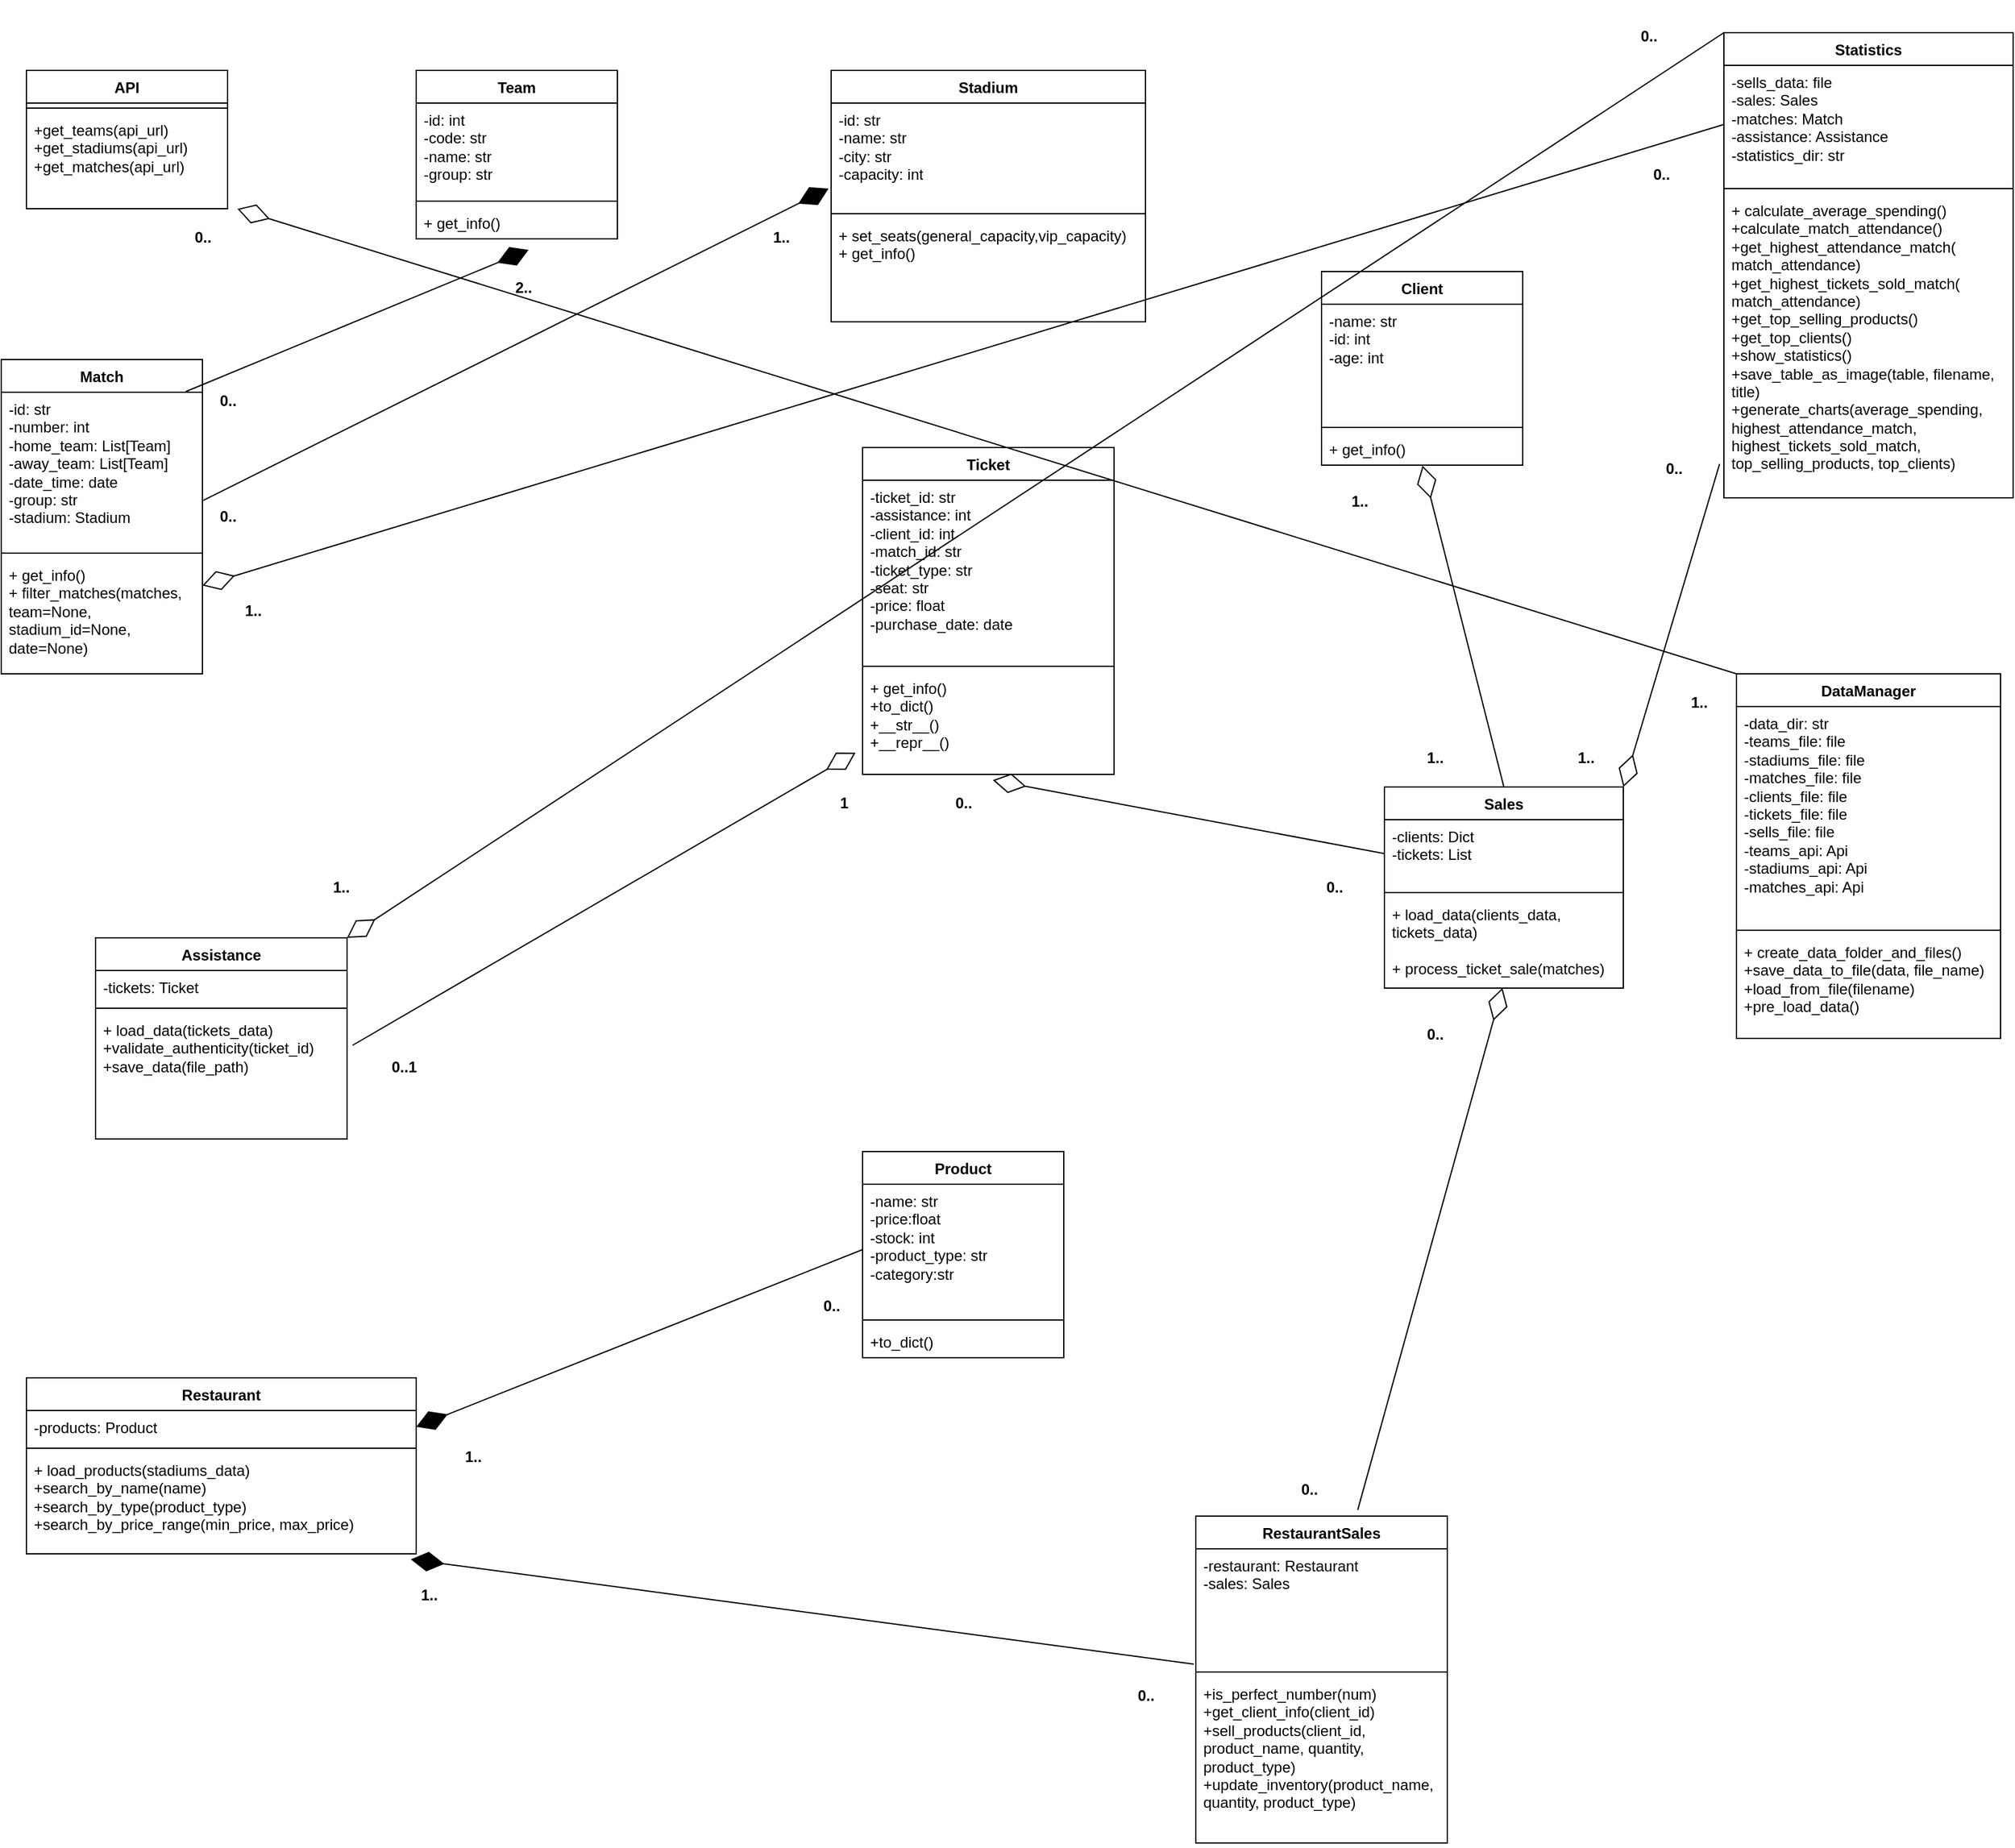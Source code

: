 <mxfile version="24.6.4" type="github">
  <diagram name="Page-1" id="5UD3-2dTEgY1sPKSpD5K">
    <mxGraphModel dx="1527" dy="1103" grid="1" gridSize="10" guides="1" tooltips="1" connect="1" arrows="1" fold="1" page="1" pageScale="1" pageWidth="850" pageHeight="1100" math="0" shadow="0">
      <root>
        <mxCell id="0" />
        <mxCell id="1" parent="0" />
        <mxCell id="BqzMPyKOj1pLEKhURnOO-12" value="API" style="swimlane;fontStyle=1;align=center;verticalAlign=top;childLayout=stackLayout;horizontal=1;startSize=26;horizontalStack=0;resizeParent=1;resizeParentMax=0;resizeLast=0;collapsible=1;marginBottom=0;whiteSpace=wrap;html=1;" vertex="1" parent="1">
          <mxGeometry x="70" y="100" width="160" height="110" as="geometry" />
        </mxCell>
        <mxCell id="BqzMPyKOj1pLEKhURnOO-14" value="" style="line;strokeWidth=1;fillColor=none;align=left;verticalAlign=middle;spacingTop=-1;spacingLeft=3;spacingRight=3;rotatable=0;labelPosition=right;points=[];portConstraint=eastwest;strokeColor=inherit;" vertex="1" parent="BqzMPyKOj1pLEKhURnOO-12">
          <mxGeometry y="26" width="160" height="8" as="geometry" />
        </mxCell>
        <mxCell id="BqzMPyKOj1pLEKhURnOO-15" value="+get_teams(api_url)&lt;div&gt;+get_stadiums(api_url)&lt;/div&gt;&lt;div&gt;+get_matches(api_url)&lt;/div&gt;" style="text;strokeColor=none;fillColor=none;align=left;verticalAlign=top;spacingLeft=4;spacingRight=4;overflow=hidden;rotatable=0;points=[[0,0.5],[1,0.5]];portConstraint=eastwest;whiteSpace=wrap;html=1;" vertex="1" parent="BqzMPyKOj1pLEKhURnOO-12">
          <mxGeometry y="34" width="160" height="76" as="geometry" />
        </mxCell>
        <mxCell id="BqzMPyKOj1pLEKhURnOO-16" value="Team" style="swimlane;fontStyle=1;align=center;verticalAlign=top;childLayout=stackLayout;horizontal=1;startSize=26;horizontalStack=0;resizeParent=1;resizeParentMax=0;resizeLast=0;collapsible=1;marginBottom=0;whiteSpace=wrap;html=1;" vertex="1" parent="1">
          <mxGeometry x="380" y="100" width="160" height="134" as="geometry" />
        </mxCell>
        <mxCell id="BqzMPyKOj1pLEKhURnOO-17" value="-id: int&lt;div&gt;-code: str&lt;/div&gt;&lt;div&gt;-name: str&lt;/div&gt;&lt;div&gt;-group: str&lt;/div&gt;" style="text;strokeColor=none;fillColor=none;align=left;verticalAlign=top;spacingLeft=4;spacingRight=4;overflow=hidden;rotatable=0;points=[[0,0.5],[1,0.5]];portConstraint=eastwest;whiteSpace=wrap;html=1;" vertex="1" parent="BqzMPyKOj1pLEKhURnOO-16">
          <mxGeometry y="26" width="160" height="74" as="geometry" />
        </mxCell>
        <mxCell id="BqzMPyKOj1pLEKhURnOO-18" value="" style="line;strokeWidth=1;fillColor=none;align=left;verticalAlign=middle;spacingTop=-1;spacingLeft=3;spacingRight=3;rotatable=0;labelPosition=right;points=[];portConstraint=eastwest;strokeColor=inherit;" vertex="1" parent="BqzMPyKOj1pLEKhURnOO-16">
          <mxGeometry y="100" width="160" height="8" as="geometry" />
        </mxCell>
        <mxCell id="BqzMPyKOj1pLEKhURnOO-19" value="+ get_info()" style="text;strokeColor=none;fillColor=none;align=left;verticalAlign=top;spacingLeft=4;spacingRight=4;overflow=hidden;rotatable=0;points=[[0,0.5],[1,0.5]];portConstraint=eastwest;whiteSpace=wrap;html=1;" vertex="1" parent="BqzMPyKOj1pLEKhURnOO-16">
          <mxGeometry y="108" width="160" height="26" as="geometry" />
        </mxCell>
        <mxCell id="BqzMPyKOj1pLEKhURnOO-20" value="Stadium" style="swimlane;fontStyle=1;align=center;verticalAlign=top;childLayout=stackLayout;horizontal=1;startSize=26;horizontalStack=0;resizeParent=1;resizeParentMax=0;resizeLast=0;collapsible=1;marginBottom=0;whiteSpace=wrap;html=1;" vertex="1" parent="1">
          <mxGeometry x="710" y="100" width="250" height="200" as="geometry" />
        </mxCell>
        <mxCell id="BqzMPyKOj1pLEKhURnOO-21" value="-id: str&amp;nbsp;&lt;div&gt;-name: str&lt;/div&gt;&lt;div&gt;-city: str&amp;nbsp;&lt;/div&gt;&lt;div&gt;-capacity: int&lt;/div&gt;" style="text;strokeColor=none;fillColor=none;align=left;verticalAlign=top;spacingLeft=4;spacingRight=4;overflow=hidden;rotatable=0;points=[[0,0.5],[1,0.5]];portConstraint=eastwest;whiteSpace=wrap;html=1;" vertex="1" parent="BqzMPyKOj1pLEKhURnOO-20">
          <mxGeometry y="26" width="250" height="84" as="geometry" />
        </mxCell>
        <mxCell id="BqzMPyKOj1pLEKhURnOO-22" value="" style="line;strokeWidth=1;fillColor=none;align=left;verticalAlign=middle;spacingTop=-1;spacingLeft=3;spacingRight=3;rotatable=0;labelPosition=right;points=[];portConstraint=eastwest;strokeColor=inherit;" vertex="1" parent="BqzMPyKOj1pLEKhURnOO-20">
          <mxGeometry y="110" width="250" height="8" as="geometry" />
        </mxCell>
        <mxCell id="BqzMPyKOj1pLEKhURnOO-23" value="+ set_seats(general_capacity,vip_capacity)&lt;div&gt;+ get_info()&lt;/div&gt;" style="text;strokeColor=none;fillColor=none;align=left;verticalAlign=top;spacingLeft=4;spacingRight=4;overflow=hidden;rotatable=0;points=[[0,0.5],[1,0.5]];portConstraint=eastwest;whiteSpace=wrap;html=1;" vertex="1" parent="BqzMPyKOj1pLEKhURnOO-20">
          <mxGeometry y="118" width="250" height="82" as="geometry" />
        </mxCell>
        <mxCell id="BqzMPyKOj1pLEKhURnOO-24" value="Match" style="swimlane;fontStyle=1;align=center;verticalAlign=top;childLayout=stackLayout;horizontal=1;startSize=26;horizontalStack=0;resizeParent=1;resizeParentMax=0;resizeLast=0;collapsible=1;marginBottom=0;whiteSpace=wrap;html=1;" vertex="1" parent="1">
          <mxGeometry x="50" y="330" width="160" height="250" as="geometry" />
        </mxCell>
        <mxCell id="BqzMPyKOj1pLEKhURnOO-25" value="-id: str&lt;div&gt;-number: int&lt;/div&gt;&lt;div&gt;-home_team: List[Team]&lt;/div&gt;&lt;div&gt;-away_team: List[Team]&lt;/div&gt;&lt;div&gt;-date_time: date&lt;/div&gt;&lt;div&gt;-group: str&lt;/div&gt;&lt;div&gt;-stadium: Stadium&lt;/div&gt;" style="text;strokeColor=none;fillColor=none;align=left;verticalAlign=top;spacingLeft=4;spacingRight=4;overflow=hidden;rotatable=0;points=[[0,0.5],[1,0.5]];portConstraint=eastwest;whiteSpace=wrap;html=1;" vertex="1" parent="BqzMPyKOj1pLEKhURnOO-24">
          <mxGeometry y="26" width="160" height="124" as="geometry" />
        </mxCell>
        <mxCell id="BqzMPyKOj1pLEKhURnOO-26" value="" style="line;strokeWidth=1;fillColor=none;align=left;verticalAlign=middle;spacingTop=-1;spacingLeft=3;spacingRight=3;rotatable=0;labelPosition=right;points=[];portConstraint=eastwest;strokeColor=inherit;" vertex="1" parent="BqzMPyKOj1pLEKhURnOO-24">
          <mxGeometry y="150" width="160" height="8" as="geometry" />
        </mxCell>
        <mxCell id="BqzMPyKOj1pLEKhURnOO-27" value="+ get_info()&amp;nbsp;&lt;div&gt;+ filter_matches(matches, team=None, stadium_id=None, date=None)&lt;/div&gt;" style="text;strokeColor=none;fillColor=none;align=left;verticalAlign=top;spacingLeft=4;spacingRight=4;overflow=hidden;rotatable=0;points=[[0,0.5],[1,0.5]];portConstraint=eastwest;whiteSpace=wrap;html=1;" vertex="1" parent="BqzMPyKOj1pLEKhURnOO-24">
          <mxGeometry y="158" width="160" height="92" as="geometry" />
        </mxCell>
        <mxCell id="BqzMPyKOj1pLEKhURnOO-28" value="Sales" style="swimlane;fontStyle=1;align=center;verticalAlign=top;childLayout=stackLayout;horizontal=1;startSize=26;horizontalStack=0;resizeParent=1;resizeParentMax=0;resizeLast=0;collapsible=1;marginBottom=0;whiteSpace=wrap;html=1;" vertex="1" parent="1">
          <mxGeometry x="1150" y="670" width="190" height="160" as="geometry" />
        </mxCell>
        <mxCell id="BqzMPyKOj1pLEKhURnOO-29" value="-clients: Dict&lt;div&gt;-tickets: List&amp;nbsp;&lt;div&gt;&lt;br&gt;&lt;/div&gt;&lt;/div&gt;" style="text;strokeColor=none;fillColor=none;align=left;verticalAlign=top;spacingLeft=4;spacingRight=4;overflow=hidden;rotatable=0;points=[[0,0.5],[1,0.5]];portConstraint=eastwest;whiteSpace=wrap;html=1;" vertex="1" parent="BqzMPyKOj1pLEKhURnOO-28">
          <mxGeometry y="26" width="190" height="54" as="geometry" />
        </mxCell>
        <mxCell id="BqzMPyKOj1pLEKhURnOO-30" value="" style="line;strokeWidth=1;fillColor=none;align=left;verticalAlign=middle;spacingTop=-1;spacingLeft=3;spacingRight=3;rotatable=0;labelPosition=right;points=[];portConstraint=eastwest;strokeColor=inherit;" vertex="1" parent="BqzMPyKOj1pLEKhURnOO-28">
          <mxGeometry y="80" width="190" height="8" as="geometry" />
        </mxCell>
        <mxCell id="BqzMPyKOj1pLEKhURnOO-31" value="+ load_data(clients_data, tickets_data)&lt;div&gt;&lt;br&gt;&lt;/div&gt;&lt;div&gt;+ process_ticket_sale(matches)&lt;/div&gt;" style="text;strokeColor=none;fillColor=none;align=left;verticalAlign=top;spacingLeft=4;spacingRight=4;overflow=hidden;rotatable=0;points=[[0,0.5],[1,0.5]];portConstraint=eastwest;whiteSpace=wrap;html=1;" vertex="1" parent="BqzMPyKOj1pLEKhURnOO-28">
          <mxGeometry y="88" width="190" height="72" as="geometry" />
        </mxCell>
        <mxCell id="BqzMPyKOj1pLEKhURnOO-33" value="Ticket" style="swimlane;fontStyle=1;align=center;verticalAlign=top;childLayout=stackLayout;horizontal=1;startSize=26;horizontalStack=0;resizeParent=1;resizeParentMax=0;resizeLast=0;collapsible=1;marginBottom=0;whiteSpace=wrap;html=1;" vertex="1" parent="1">
          <mxGeometry x="735" y="400" width="200" height="260" as="geometry" />
        </mxCell>
        <mxCell id="BqzMPyKOj1pLEKhURnOO-34" value="-ticket_id: str&amp;nbsp;&lt;div&gt;-assistance: int&lt;/div&gt;&lt;div&gt;-client_id: int&lt;/div&gt;&lt;div&gt;-match_id: str&lt;/div&gt;&lt;div&gt;-ticket_type: str&lt;/div&gt;&lt;div&gt;-seat: str&lt;/div&gt;&lt;div&gt;-price: float&lt;/div&gt;&lt;div&gt;-purchase_date: date&lt;/div&gt;&lt;div&gt;&lt;br&gt;&lt;/div&gt;" style="text;strokeColor=none;fillColor=none;align=left;verticalAlign=top;spacingLeft=4;spacingRight=4;overflow=hidden;rotatable=0;points=[[0,0.5],[1,0.5]];portConstraint=eastwest;whiteSpace=wrap;html=1;" vertex="1" parent="BqzMPyKOj1pLEKhURnOO-33">
          <mxGeometry y="26" width="200" height="144" as="geometry" />
        </mxCell>
        <mxCell id="BqzMPyKOj1pLEKhURnOO-35" value="" style="line;strokeWidth=1;fillColor=none;align=left;verticalAlign=middle;spacingTop=-1;spacingLeft=3;spacingRight=3;rotatable=0;labelPosition=right;points=[];portConstraint=eastwest;strokeColor=inherit;" vertex="1" parent="BqzMPyKOj1pLEKhURnOO-33">
          <mxGeometry y="170" width="200" height="8" as="geometry" />
        </mxCell>
        <mxCell id="BqzMPyKOj1pLEKhURnOO-36" value="+ get_info()&amp;nbsp;&lt;div&gt;+to_dict()&lt;/div&gt;&lt;div&gt;+__str__()&lt;/div&gt;&lt;div&gt;+__repr__()&lt;/div&gt;" style="text;strokeColor=none;fillColor=none;align=left;verticalAlign=top;spacingLeft=4;spacingRight=4;overflow=hidden;rotatable=0;points=[[0,0.5],[1,0.5]];portConstraint=eastwest;whiteSpace=wrap;html=1;" vertex="1" parent="BqzMPyKOj1pLEKhURnOO-33">
          <mxGeometry y="178" width="200" height="82" as="geometry" />
        </mxCell>
        <mxCell id="BqzMPyKOj1pLEKhURnOO-37" value="Assistance" style="swimlane;fontStyle=1;align=center;verticalAlign=top;childLayout=stackLayout;horizontal=1;startSize=26;horizontalStack=0;resizeParent=1;resizeParentMax=0;resizeLast=0;collapsible=1;marginBottom=0;whiteSpace=wrap;html=1;" vertex="1" parent="1">
          <mxGeometry x="125" y="790" width="200" height="160" as="geometry" />
        </mxCell>
        <mxCell id="BqzMPyKOj1pLEKhURnOO-38" value="-tickets: Ticket" style="text;strokeColor=none;fillColor=none;align=left;verticalAlign=top;spacingLeft=4;spacingRight=4;overflow=hidden;rotatable=0;points=[[0,0.5],[1,0.5]];portConstraint=eastwest;whiteSpace=wrap;html=1;" vertex="1" parent="BqzMPyKOj1pLEKhURnOO-37">
          <mxGeometry y="26" width="200" height="26" as="geometry" />
        </mxCell>
        <mxCell id="BqzMPyKOj1pLEKhURnOO-39" value="" style="line;strokeWidth=1;fillColor=none;align=left;verticalAlign=middle;spacingTop=-1;spacingLeft=3;spacingRight=3;rotatable=0;labelPosition=right;points=[];portConstraint=eastwest;strokeColor=inherit;" vertex="1" parent="BqzMPyKOj1pLEKhURnOO-37">
          <mxGeometry y="52" width="200" height="8" as="geometry" />
        </mxCell>
        <mxCell id="BqzMPyKOj1pLEKhURnOO-40" value="+ load_data(tickets_data)&lt;div&gt;+validate_authenticity(ticket_id)&lt;/div&gt;&lt;div&gt;+save_data(file_path)&lt;/div&gt;" style="text;strokeColor=none;fillColor=none;align=left;verticalAlign=top;spacingLeft=4;spacingRight=4;overflow=hidden;rotatable=0;points=[[0,0.5],[1,0.5]];portConstraint=eastwest;whiteSpace=wrap;html=1;" vertex="1" parent="BqzMPyKOj1pLEKhURnOO-37">
          <mxGeometry y="60" width="200" height="100" as="geometry" />
        </mxCell>
        <mxCell id="BqzMPyKOj1pLEKhURnOO-41" value="Restaurant" style="swimlane;fontStyle=1;align=center;verticalAlign=top;childLayout=stackLayout;horizontal=1;startSize=26;horizontalStack=0;resizeParent=1;resizeParentMax=0;resizeLast=0;collapsible=1;marginBottom=0;whiteSpace=wrap;html=1;" vertex="1" parent="1">
          <mxGeometry x="70" y="1140" width="310" height="140" as="geometry" />
        </mxCell>
        <mxCell id="BqzMPyKOj1pLEKhURnOO-42" value="-products: Product" style="text;strokeColor=none;fillColor=none;align=left;verticalAlign=top;spacingLeft=4;spacingRight=4;overflow=hidden;rotatable=0;points=[[0,0.5],[1,0.5]];portConstraint=eastwest;whiteSpace=wrap;html=1;" vertex="1" parent="BqzMPyKOj1pLEKhURnOO-41">
          <mxGeometry y="26" width="310" height="26" as="geometry" />
        </mxCell>
        <mxCell id="BqzMPyKOj1pLEKhURnOO-43" value="" style="line;strokeWidth=1;fillColor=none;align=left;verticalAlign=middle;spacingTop=-1;spacingLeft=3;spacingRight=3;rotatable=0;labelPosition=right;points=[];portConstraint=eastwest;strokeColor=inherit;" vertex="1" parent="BqzMPyKOj1pLEKhURnOO-41">
          <mxGeometry y="52" width="310" height="8" as="geometry" />
        </mxCell>
        <mxCell id="BqzMPyKOj1pLEKhURnOO-44" value="+ load_products(stadiums_data)&lt;div&gt;+search_by_name(name)&lt;/div&gt;&lt;div&gt;+search_by_type(product_type)&lt;/div&gt;&lt;div&gt;+search_by_price_range(min_price, max_price)&lt;/div&gt;" style="text;strokeColor=none;fillColor=none;align=left;verticalAlign=top;spacingLeft=4;spacingRight=4;overflow=hidden;rotatable=0;points=[[0,0.5],[1,0.5]];portConstraint=eastwest;whiteSpace=wrap;html=1;" vertex="1" parent="BqzMPyKOj1pLEKhURnOO-41">
          <mxGeometry y="60" width="310" height="80" as="geometry" />
        </mxCell>
        <mxCell id="BqzMPyKOj1pLEKhURnOO-45" value="Product" style="swimlane;fontStyle=1;align=center;verticalAlign=top;childLayout=stackLayout;horizontal=1;startSize=26;horizontalStack=0;resizeParent=1;resizeParentMax=0;resizeLast=0;collapsible=1;marginBottom=0;whiteSpace=wrap;html=1;" vertex="1" parent="1">
          <mxGeometry x="735" y="960" width="160" height="164" as="geometry" />
        </mxCell>
        <mxCell id="BqzMPyKOj1pLEKhURnOO-46" value="-name: str&lt;div&gt;-price:float&lt;/div&gt;&lt;div&gt;-stock: int&lt;/div&gt;&lt;div&gt;-product_type: str&lt;/div&gt;&lt;div&gt;-category:str&lt;/div&gt;" style="text;strokeColor=none;fillColor=none;align=left;verticalAlign=top;spacingLeft=4;spacingRight=4;overflow=hidden;rotatable=0;points=[[0,0.5],[1,0.5]];portConstraint=eastwest;whiteSpace=wrap;html=1;" vertex="1" parent="BqzMPyKOj1pLEKhURnOO-45">
          <mxGeometry y="26" width="160" height="104" as="geometry" />
        </mxCell>
        <mxCell id="BqzMPyKOj1pLEKhURnOO-47" value="" style="line;strokeWidth=1;fillColor=none;align=left;verticalAlign=middle;spacingTop=-1;spacingLeft=3;spacingRight=3;rotatable=0;labelPosition=right;points=[];portConstraint=eastwest;strokeColor=inherit;" vertex="1" parent="BqzMPyKOj1pLEKhURnOO-45">
          <mxGeometry y="130" width="160" height="8" as="geometry" />
        </mxCell>
        <mxCell id="BqzMPyKOj1pLEKhURnOO-48" value="+to_dict()" style="text;strokeColor=none;fillColor=none;align=left;verticalAlign=top;spacingLeft=4;spacingRight=4;overflow=hidden;rotatable=0;points=[[0,0.5],[1,0.5]];portConstraint=eastwest;whiteSpace=wrap;html=1;" vertex="1" parent="BqzMPyKOj1pLEKhURnOO-45">
          <mxGeometry y="138" width="160" height="26" as="geometry" />
        </mxCell>
        <mxCell id="BqzMPyKOj1pLEKhURnOO-49" value="RestaurantSales" style="swimlane;fontStyle=1;align=center;verticalAlign=top;childLayout=stackLayout;horizontal=1;startSize=26;horizontalStack=0;resizeParent=1;resizeParentMax=0;resizeLast=0;collapsible=1;marginBottom=0;whiteSpace=wrap;html=1;" vertex="1" parent="1">
          <mxGeometry x="1000" y="1250" width="200" height="260" as="geometry" />
        </mxCell>
        <mxCell id="BqzMPyKOj1pLEKhURnOO-50" value="-restaurant: Restaurant&lt;div&gt;-sales: Sales&lt;/div&gt;" style="text;strokeColor=none;fillColor=none;align=left;verticalAlign=top;spacingLeft=4;spacingRight=4;overflow=hidden;rotatable=0;points=[[0,0.5],[1,0.5]];portConstraint=eastwest;whiteSpace=wrap;html=1;" vertex="1" parent="BqzMPyKOj1pLEKhURnOO-49">
          <mxGeometry y="26" width="200" height="94" as="geometry" />
        </mxCell>
        <mxCell id="BqzMPyKOj1pLEKhURnOO-51" value="" style="line;strokeWidth=1;fillColor=none;align=left;verticalAlign=middle;spacingTop=-1;spacingLeft=3;spacingRight=3;rotatable=0;labelPosition=right;points=[];portConstraint=eastwest;strokeColor=inherit;" vertex="1" parent="BqzMPyKOj1pLEKhURnOO-49">
          <mxGeometry y="120" width="200" height="8" as="geometry" />
        </mxCell>
        <mxCell id="BqzMPyKOj1pLEKhURnOO-52" value="+is_perfect_number(num)&lt;div&gt;+get_client_info(client_id)&lt;/div&gt;&lt;div&gt;+sell_products(client_id, product_name, quantity, product_type)&lt;/div&gt;&lt;div&gt;+update_inventory(product_name, quantity, product_type)&lt;/div&gt;" style="text;strokeColor=none;fillColor=none;align=left;verticalAlign=top;spacingLeft=4;spacingRight=4;overflow=hidden;rotatable=0;points=[[0,0.5],[1,0.5]];portConstraint=eastwest;whiteSpace=wrap;html=1;" vertex="1" parent="BqzMPyKOj1pLEKhURnOO-49">
          <mxGeometry y="128" width="200" height="132" as="geometry" />
        </mxCell>
        <mxCell id="BqzMPyKOj1pLEKhURnOO-53" value="Statistics" style="swimlane;fontStyle=1;align=center;verticalAlign=top;childLayout=stackLayout;horizontal=1;startSize=26;horizontalStack=0;resizeParent=1;resizeParentMax=0;resizeLast=0;collapsible=1;marginBottom=0;whiteSpace=wrap;html=1;" vertex="1" parent="1">
          <mxGeometry x="1420" y="70" width="230" height="370" as="geometry" />
        </mxCell>
        <mxCell id="BqzMPyKOj1pLEKhURnOO-54" value="-sells_data: file&lt;div&gt;-sales: Sales&lt;/div&gt;&lt;div&gt;-matches: Match&lt;/div&gt;&lt;div&gt;-assistance: Assistance&lt;/div&gt;&lt;div&gt;-statistics_dir: str&lt;/div&gt;" style="text;strokeColor=none;fillColor=none;align=left;verticalAlign=top;spacingLeft=4;spacingRight=4;overflow=hidden;rotatable=0;points=[[0,0.5],[1,0.5]];portConstraint=eastwest;whiteSpace=wrap;html=1;" vertex="1" parent="BqzMPyKOj1pLEKhURnOO-53">
          <mxGeometry y="26" width="230" height="94" as="geometry" />
        </mxCell>
        <mxCell id="BqzMPyKOj1pLEKhURnOO-55" value="" style="line;strokeWidth=1;fillColor=none;align=left;verticalAlign=middle;spacingTop=-1;spacingLeft=3;spacingRight=3;rotatable=0;labelPosition=right;points=[];portConstraint=eastwest;strokeColor=inherit;" vertex="1" parent="BqzMPyKOj1pLEKhURnOO-53">
          <mxGeometry y="120" width="230" height="8" as="geometry" />
        </mxCell>
        <mxCell id="BqzMPyKOj1pLEKhURnOO-56" value="+ calculate_average_spending()&lt;div&gt;+calculate_match_attendance()&lt;/div&gt;&lt;div&gt;+get_highest_attendance_match( match_attendance)&lt;/div&gt;&lt;div&gt;+get_highest_tickets_sold_match(&lt;/div&gt;&lt;div&gt;match_attendance)&lt;/div&gt;&lt;div&gt;+get_top_selling_products()&lt;br&gt;&lt;/div&gt;&lt;div&gt;+get_top_clients()&amp;nbsp;&lt;br&gt;&lt;/div&gt;&lt;div&gt;+show_statistics()&lt;/div&gt;&lt;div&gt;+save_table_as_image(table, filename, title)&lt;br&gt;&lt;/div&gt;&lt;div&gt;+generate_charts(average_spending, highest_attendance_match, highest_tickets_sold_match, top_selling_products, top_clients)&lt;br&gt;&lt;/div&gt;" style="text;strokeColor=none;fillColor=none;align=left;verticalAlign=top;spacingLeft=4;spacingRight=4;overflow=hidden;rotatable=0;points=[[0,0.5],[1,0.5]];portConstraint=eastwest;whiteSpace=wrap;html=1;" vertex="1" parent="BqzMPyKOj1pLEKhURnOO-53">
          <mxGeometry y="128" width="230" height="242" as="geometry" />
        </mxCell>
        <mxCell id="BqzMPyKOj1pLEKhURnOO-57" value="DataManager" style="swimlane;fontStyle=1;align=center;verticalAlign=top;childLayout=stackLayout;horizontal=1;startSize=26;horizontalStack=0;resizeParent=1;resizeParentMax=0;resizeLast=0;collapsible=1;marginBottom=0;whiteSpace=wrap;html=1;" vertex="1" parent="1">
          <mxGeometry x="1430" y="580" width="210" height="290" as="geometry" />
        </mxCell>
        <mxCell id="BqzMPyKOj1pLEKhURnOO-58" value="-data_dir: str&lt;div&gt;-teams_file: file&lt;/div&gt;&lt;div&gt;-stadiums_file: file&lt;/div&gt;&lt;div&gt;-matches_file: file&lt;/div&gt;&lt;div&gt;-clients_file: file&lt;/div&gt;&lt;div&gt;-tickets_file: file&lt;/div&gt;&lt;div&gt;-sells_file: file&lt;/div&gt;&lt;div&gt;-teams_api: Api&lt;/div&gt;&lt;div&gt;-stadiums_api: Api&lt;/div&gt;&lt;div&gt;-matches_api: Api&lt;/div&gt;" style="text;strokeColor=none;fillColor=none;align=left;verticalAlign=top;spacingLeft=4;spacingRight=4;overflow=hidden;rotatable=0;points=[[0,0.5],[1,0.5]];portConstraint=eastwest;whiteSpace=wrap;html=1;" vertex="1" parent="BqzMPyKOj1pLEKhURnOO-57">
          <mxGeometry y="26" width="210" height="174" as="geometry" />
        </mxCell>
        <mxCell id="BqzMPyKOj1pLEKhURnOO-59" value="" style="line;strokeWidth=1;fillColor=none;align=left;verticalAlign=middle;spacingTop=-1;spacingLeft=3;spacingRight=3;rotatable=0;labelPosition=right;points=[];portConstraint=eastwest;strokeColor=inherit;" vertex="1" parent="BqzMPyKOj1pLEKhURnOO-57">
          <mxGeometry y="200" width="210" height="8" as="geometry" />
        </mxCell>
        <mxCell id="BqzMPyKOj1pLEKhURnOO-60" value="+&amp;nbsp;create_data_folder_and_files()&lt;div&gt;+save_data_to_file(data, file_name)&lt;br&gt;&lt;/div&gt;&lt;div&gt;+load_from_file(filename) &lt;/div&gt;&lt;div&gt;+pre_load_data()&lt;/div&gt;" style="text;strokeColor=none;fillColor=none;align=left;verticalAlign=top;spacingLeft=4;spacingRight=4;overflow=hidden;rotatable=0;points=[[0,0.5],[1,0.5]];portConstraint=eastwest;whiteSpace=wrap;html=1;" vertex="1" parent="BqzMPyKOj1pLEKhURnOO-57">
          <mxGeometry y="208" width="210" height="82" as="geometry" />
        </mxCell>
        <mxCell id="BqzMPyKOj1pLEKhURnOO-63" value="" style="endArrow=diamondThin;endFill=1;endSize=24;html=1;rounded=0;exitX=0.917;exitY=-0.004;exitDx=0;exitDy=0;exitPerimeter=0;entryX=0.559;entryY=1.336;entryDx=0;entryDy=0;entryPerimeter=0;" edge="1" parent="1" source="BqzMPyKOj1pLEKhURnOO-25" target="BqzMPyKOj1pLEKhURnOO-19">
          <mxGeometry width="160" relative="1" as="geometry">
            <mxPoint x="460" y="560" as="sourcePoint" />
            <mxPoint x="620" y="560" as="targetPoint" />
            <Array as="points" />
          </mxGeometry>
        </mxCell>
        <mxCell id="BqzMPyKOj1pLEKhURnOO-64" value="2.." style="text;align=center;fontStyle=1;verticalAlign=middle;spacingLeft=3;spacingRight=3;strokeColor=none;rotatable=0;points=[[0,0.5],[1,0.5]];portConstraint=eastwest;html=1;" vertex="1" parent="1">
          <mxGeometry x="425" y="260" width="80" height="26" as="geometry" />
        </mxCell>
        <mxCell id="BqzMPyKOj1pLEKhURnOO-65" value="0.." style="text;align=center;fontStyle=1;verticalAlign=middle;spacingLeft=3;spacingRight=3;strokeColor=none;rotatable=0;points=[[0,0.5],[1,0.5]];portConstraint=eastwest;html=1;" vertex="1" parent="1">
          <mxGeometry x="190" y="350" width="80" height="26" as="geometry" />
        </mxCell>
        <mxCell id="BqzMPyKOj1pLEKhURnOO-66" value="" style="endArrow=diamondThin;endFill=1;endSize=24;html=1;rounded=0;exitX=1.004;exitY=0.694;exitDx=0;exitDy=0;exitPerimeter=0;entryX=-0.008;entryY=0.809;entryDx=0;entryDy=0;entryPerimeter=0;" edge="1" parent="1" source="BqzMPyKOj1pLEKhURnOO-25" target="BqzMPyKOj1pLEKhURnOO-21">
          <mxGeometry width="160" relative="1" as="geometry">
            <mxPoint x="370" y="480" as="sourcePoint" />
            <mxPoint x="530" y="480" as="targetPoint" />
          </mxGeometry>
        </mxCell>
        <mxCell id="BqzMPyKOj1pLEKhURnOO-67" value="0.." style="text;align=center;fontStyle=1;verticalAlign=middle;spacingLeft=3;spacingRight=3;strokeColor=none;rotatable=0;points=[[0,0.5],[1,0.5]];portConstraint=eastwest;html=1;" vertex="1" parent="1">
          <mxGeometry x="190" y="442" width="80" height="26" as="geometry" />
        </mxCell>
        <mxCell id="BqzMPyKOj1pLEKhURnOO-68" value="1.." style="text;align=center;fontStyle=1;verticalAlign=middle;spacingLeft=3;spacingRight=3;strokeColor=none;rotatable=0;points=[[0,0.5],[1,0.5]];portConstraint=eastwest;html=1;" vertex="1" parent="1">
          <mxGeometry x="630" y="220" width="80" height="26" as="geometry" />
        </mxCell>
        <mxCell id="BqzMPyKOj1pLEKhURnOO-69" value="" style="endArrow=diamondThin;endFill=0;endSize=24;html=1;rounded=0;exitX=0.5;exitY=0;exitDx=0;exitDy=0;entryX=0.502;entryY=1.014;entryDx=0;entryDy=0;entryPerimeter=0;" edge="1" parent="1" source="BqzMPyKOj1pLEKhURnOO-28" target="BqzMPyKOj1pLEKhURnOO-73">
          <mxGeometry width="160" relative="1" as="geometry">
            <mxPoint x="640" y="750" as="sourcePoint" />
            <mxPoint x="1150" y="400" as="targetPoint" />
          </mxGeometry>
        </mxCell>
        <mxCell id="BqzMPyKOj1pLEKhURnOO-70" value="Client" style="swimlane;fontStyle=1;align=center;verticalAlign=top;childLayout=stackLayout;horizontal=1;startSize=26;horizontalStack=0;resizeParent=1;resizeParentMax=0;resizeLast=0;collapsible=1;marginBottom=0;whiteSpace=wrap;html=1;" vertex="1" parent="1">
          <mxGeometry x="1100" y="260" width="160" height="154" as="geometry" />
        </mxCell>
        <mxCell id="BqzMPyKOj1pLEKhURnOO-71" value="-name: str&lt;div&gt;-id: int&lt;/div&gt;&lt;div&gt;-age: int&lt;/div&gt;" style="text;strokeColor=none;fillColor=none;align=left;verticalAlign=top;spacingLeft=4;spacingRight=4;overflow=hidden;rotatable=0;points=[[0,0.5],[1,0.5]];portConstraint=eastwest;whiteSpace=wrap;html=1;" vertex="1" parent="BqzMPyKOj1pLEKhURnOO-70">
          <mxGeometry y="26" width="160" height="94" as="geometry" />
        </mxCell>
        <mxCell id="BqzMPyKOj1pLEKhURnOO-72" value="" style="line;strokeWidth=1;fillColor=none;align=left;verticalAlign=middle;spacingTop=-1;spacingLeft=3;spacingRight=3;rotatable=0;labelPosition=right;points=[];portConstraint=eastwest;strokeColor=inherit;" vertex="1" parent="BqzMPyKOj1pLEKhURnOO-70">
          <mxGeometry y="120" width="160" height="8" as="geometry" />
        </mxCell>
        <mxCell id="BqzMPyKOj1pLEKhURnOO-73" value="+ get_info()" style="text;strokeColor=none;fillColor=none;align=left;verticalAlign=top;spacingLeft=4;spacingRight=4;overflow=hidden;rotatable=0;points=[[0,0.5],[1,0.5]];portConstraint=eastwest;whiteSpace=wrap;html=1;" vertex="1" parent="BqzMPyKOj1pLEKhURnOO-70">
          <mxGeometry y="128" width="160" height="26" as="geometry" />
        </mxCell>
        <mxCell id="BqzMPyKOj1pLEKhURnOO-74" value="1.." style="text;align=center;fontStyle=1;verticalAlign=middle;spacingLeft=3;spacingRight=3;strokeColor=none;rotatable=0;points=[[0,0.5],[1,0.5]];portConstraint=eastwest;html=1;" vertex="1" parent="1">
          <mxGeometry x="1090" y="430" width="80" height="26" as="geometry" />
        </mxCell>
        <mxCell id="BqzMPyKOj1pLEKhURnOO-75" value="1.." style="text;align=center;fontStyle=1;verticalAlign=middle;spacingLeft=3;spacingRight=3;strokeColor=none;rotatable=0;points=[[0,0.5],[1,0.5]];portConstraint=eastwest;html=1;" vertex="1" parent="1">
          <mxGeometry x="1150" y="634" width="80" height="26" as="geometry" />
        </mxCell>
        <mxCell id="BqzMPyKOj1pLEKhURnOO-76" value="" style="endArrow=diamondThin;endFill=0;endSize=24;html=1;rounded=0;exitX=0;exitY=0.5;exitDx=0;exitDy=0;entryX=0.518;entryY=1.056;entryDx=0;entryDy=0;entryPerimeter=0;" edge="1" parent="1" source="BqzMPyKOj1pLEKhURnOO-29" target="BqzMPyKOj1pLEKhURnOO-36">
          <mxGeometry width="160" relative="1" as="geometry">
            <mxPoint x="640" y="750" as="sourcePoint" />
            <mxPoint x="800" y="750" as="targetPoint" />
          </mxGeometry>
        </mxCell>
        <mxCell id="BqzMPyKOj1pLEKhURnOO-77" value="0.." style="text;align=center;fontStyle=1;verticalAlign=middle;spacingLeft=3;spacingRight=3;strokeColor=none;rotatable=0;points=[[0,0.5],[1,0.5]];portConstraint=eastwest;html=1;" vertex="1" parent="1">
          <mxGeometry x="1070" y="737" width="80" height="26" as="geometry" />
        </mxCell>
        <mxCell id="BqzMPyKOj1pLEKhURnOO-78" value="0.." style="text;align=center;fontStyle=1;verticalAlign=middle;spacingLeft=3;spacingRight=3;strokeColor=none;rotatable=0;points=[[0,0.5],[1,0.5]];portConstraint=eastwest;html=1;" vertex="1" parent="1">
          <mxGeometry x="775" y="670" width="80" height="26" as="geometry" />
        </mxCell>
        <mxCell id="BqzMPyKOj1pLEKhURnOO-79" value="" style="endArrow=diamondThin;endFill=0;endSize=24;html=1;rounded=0;exitX=1.022;exitY=0.255;exitDx=0;exitDy=0;exitPerimeter=0;entryX=-0.028;entryY=0.789;entryDx=0;entryDy=0;entryPerimeter=0;" edge="1" parent="1" source="BqzMPyKOj1pLEKhURnOO-40" target="BqzMPyKOj1pLEKhURnOO-36">
          <mxGeometry width="160" relative="1" as="geometry">
            <mxPoint x="610" y="930" as="sourcePoint" />
            <mxPoint x="770" y="930" as="targetPoint" />
          </mxGeometry>
        </mxCell>
        <mxCell id="BqzMPyKOj1pLEKhURnOO-80" value="0..1" style="text;align=center;fontStyle=1;verticalAlign=middle;spacingLeft=3;spacingRight=3;strokeColor=none;rotatable=0;points=[[0,0.5],[1,0.5]];portConstraint=eastwest;html=1;" vertex="1" parent="1">
          <mxGeometry x="330" y="880" width="80" height="26" as="geometry" />
        </mxCell>
        <mxCell id="BqzMPyKOj1pLEKhURnOO-81" value="1" style="text;align=center;fontStyle=1;verticalAlign=middle;spacingLeft=3;spacingRight=3;strokeColor=none;rotatable=0;points=[[0,0.5],[1,0.5]];portConstraint=eastwest;html=1;" vertex="1" parent="1">
          <mxGeometry x="680" y="670" width="80" height="26" as="geometry" />
        </mxCell>
        <mxCell id="BqzMPyKOj1pLEKhURnOO-82" value="" style="endArrow=diamondThin;endFill=1;endSize=24;html=1;rounded=0;entryX=1;entryY=0.5;entryDx=0;entryDy=0;exitX=0;exitY=0.5;exitDx=0;exitDy=0;" edge="1" parent="1" source="BqzMPyKOj1pLEKhURnOO-46" target="BqzMPyKOj1pLEKhURnOO-42">
          <mxGeometry width="160" relative="1" as="geometry">
            <mxPoint x="610" y="750" as="sourcePoint" />
            <mxPoint x="770" y="750" as="targetPoint" />
          </mxGeometry>
        </mxCell>
        <mxCell id="BqzMPyKOj1pLEKhURnOO-83" value="1.." style="text;align=center;fontStyle=1;verticalAlign=middle;spacingLeft=3;spacingRight=3;strokeColor=none;rotatable=0;points=[[0,0.5],[1,0.5]];portConstraint=eastwest;html=1;" vertex="1" parent="1">
          <mxGeometry x="385" y="1190" width="80" height="26" as="geometry" />
        </mxCell>
        <mxCell id="BqzMPyKOj1pLEKhURnOO-84" value="0.." style="text;align=center;fontStyle=1;verticalAlign=middle;spacingLeft=3;spacingRight=3;strokeColor=none;rotatable=0;points=[[0,0.5],[1,0.5]];portConstraint=eastwest;html=1;" vertex="1" parent="1">
          <mxGeometry x="670" y="1070" width="80" height="26" as="geometry" />
        </mxCell>
        <mxCell id="BqzMPyKOj1pLEKhURnOO-85" value="" style="endArrow=diamondThin;endFill=0;endSize=24;html=1;rounded=0;exitX=0.644;exitY=-0.019;exitDx=0;exitDy=0;exitPerimeter=0;entryX=0.494;entryY=0.998;entryDx=0;entryDy=0;entryPerimeter=0;" edge="1" parent="1" source="BqzMPyKOj1pLEKhURnOO-49" target="BqzMPyKOj1pLEKhURnOO-31">
          <mxGeometry width="160" relative="1" as="geometry">
            <mxPoint x="660" y="1050" as="sourcePoint" />
            <mxPoint x="820" y="1050" as="targetPoint" />
          </mxGeometry>
        </mxCell>
        <mxCell id="BqzMPyKOj1pLEKhURnOO-86" value="0.." style="text;align=center;fontStyle=1;verticalAlign=middle;spacingLeft=3;spacingRight=3;strokeColor=none;rotatable=0;points=[[0,0.5],[1,0.5]];portConstraint=eastwest;html=1;" vertex="1" parent="1">
          <mxGeometry x="1150" y="854" width="80" height="26" as="geometry" />
        </mxCell>
        <mxCell id="BqzMPyKOj1pLEKhURnOO-87" value="0.." style="text;align=center;fontStyle=1;verticalAlign=middle;spacingLeft=3;spacingRight=3;strokeColor=none;rotatable=0;points=[[0,0.5],[1,0.5]];portConstraint=eastwest;html=1;" vertex="1" parent="1">
          <mxGeometry x="1050" y="1216" width="80" height="26" as="geometry" />
        </mxCell>
        <mxCell id="BqzMPyKOj1pLEKhURnOO-89" value="" style="endArrow=diamondThin;endFill=1;endSize=24;html=1;rounded=0;entryX=0.986;entryY=1.055;entryDx=0;entryDy=0;exitX=-0.008;exitY=0.976;exitDx=0;exitDy=0;exitPerimeter=0;entryPerimeter=0;" edge="1" parent="1" source="BqzMPyKOj1pLEKhURnOO-50" target="BqzMPyKOj1pLEKhURnOO-44">
          <mxGeometry width="160" relative="1" as="geometry">
            <mxPoint x="360" y="1360" as="sourcePoint" />
            <mxPoint x="520" y="1360" as="targetPoint" />
          </mxGeometry>
        </mxCell>
        <mxCell id="BqzMPyKOj1pLEKhURnOO-90" value="1.." style="text;align=center;fontStyle=1;verticalAlign=middle;spacingLeft=3;spacingRight=3;strokeColor=none;rotatable=0;points=[[0,0.5],[1,0.5]];portConstraint=eastwest;html=1;" vertex="1" parent="1">
          <mxGeometry x="350" y="1300" width="80" height="26" as="geometry" />
        </mxCell>
        <mxCell id="BqzMPyKOj1pLEKhURnOO-91" value="0.." style="text;align=center;fontStyle=1;verticalAlign=middle;spacingLeft=3;spacingRight=3;strokeColor=none;rotatable=0;points=[[0,0.5],[1,0.5]];portConstraint=eastwest;html=1;" vertex="1" parent="1">
          <mxGeometry x="920" y="1380" width="80" height="26" as="geometry" />
        </mxCell>
        <mxCell id="BqzMPyKOj1pLEKhURnOO-92" value="" style="endArrow=diamondThin;endFill=0;endSize=24;html=1;rounded=0;entryX=1;entryY=0;entryDx=0;entryDy=0;exitX=-0.015;exitY=0.889;exitDx=0;exitDy=0;exitPerimeter=0;" edge="1" parent="1" source="BqzMPyKOj1pLEKhURnOO-56" target="BqzMPyKOj1pLEKhURnOO-28">
          <mxGeometry width="160" relative="1" as="geometry">
            <mxPoint x="810" y="450" as="sourcePoint" />
            <mxPoint x="970" y="450" as="targetPoint" />
          </mxGeometry>
        </mxCell>
        <mxCell id="BqzMPyKOj1pLEKhURnOO-93" value="" style="endArrow=diamondThin;endFill=0;endSize=24;html=1;rounded=0;exitX=0;exitY=0.5;exitDx=0;exitDy=0;" edge="1" parent="1" source="BqzMPyKOj1pLEKhURnOO-54" target="BqzMPyKOj1pLEKhURnOO-27">
          <mxGeometry width="160" relative="1" as="geometry">
            <mxPoint x="810" y="450" as="sourcePoint" />
            <mxPoint x="970" y="450" as="targetPoint" />
          </mxGeometry>
        </mxCell>
        <mxCell id="BqzMPyKOj1pLEKhURnOO-94" value="0.." style="text;align=center;fontStyle=1;verticalAlign=middle;spacingLeft=3;spacingRight=3;strokeColor=none;rotatable=0;points=[[0,0.5],[1,0.5]];portConstraint=eastwest;html=1;" vertex="1" parent="1">
          <mxGeometry x="1330" y="170" width="80" height="26" as="geometry" />
        </mxCell>
        <mxCell id="BqzMPyKOj1pLEKhURnOO-95" value="1.." style="text;align=center;fontStyle=1;verticalAlign=middle;spacingLeft=3;spacingRight=3;strokeColor=none;rotatable=0;points=[[0,0.5],[1,0.5]];portConstraint=eastwest;html=1;" vertex="1" parent="1">
          <mxGeometry x="210" y="517" width="80" height="26" as="geometry" />
        </mxCell>
        <mxCell id="BqzMPyKOj1pLEKhURnOO-96" value="0.." style="text;align=center;fontStyle=1;verticalAlign=middle;spacingLeft=3;spacingRight=3;strokeColor=none;rotatable=0;points=[[0,0.5],[1,0.5]];portConstraint=eastwest;html=1;" vertex="1" parent="1">
          <mxGeometry x="1340" y="404" width="80" height="26" as="geometry" />
        </mxCell>
        <mxCell id="BqzMPyKOj1pLEKhURnOO-97" value="1.." style="text;align=center;fontStyle=1;verticalAlign=middle;spacingLeft=3;spacingRight=3;strokeColor=none;rotatable=0;points=[[0,0.5],[1,0.5]];portConstraint=eastwest;html=1;" vertex="1" parent="1">
          <mxGeometry x="1270" y="634" width="80" height="26" as="geometry" />
        </mxCell>
        <mxCell id="BqzMPyKOj1pLEKhURnOO-98" value="" style="endArrow=diamondThin;endFill=0;endSize=24;html=1;rounded=0;entryX=1;entryY=0;entryDx=0;entryDy=0;exitX=0;exitY=0;exitDx=0;exitDy=0;" edge="1" parent="1" source="BqzMPyKOj1pLEKhURnOO-53" target="BqzMPyKOj1pLEKhURnOO-37">
          <mxGeometry width="160" relative="1" as="geometry">
            <mxPoint x="810" y="450" as="sourcePoint" />
            <mxPoint x="970" y="450" as="targetPoint" />
          </mxGeometry>
        </mxCell>
        <mxCell id="BqzMPyKOj1pLEKhURnOO-99" value="1.." style="text;align=center;fontStyle=1;verticalAlign=middle;spacingLeft=3;spacingRight=3;strokeColor=none;rotatable=0;points=[[0,0.5],[1,0.5]];portConstraint=eastwest;html=1;" vertex="1" parent="1">
          <mxGeometry x="280" y="737" width="80" height="26" as="geometry" />
        </mxCell>
        <mxCell id="BqzMPyKOj1pLEKhURnOO-100" value="0.." style="text;align=center;fontStyle=1;verticalAlign=middle;spacingLeft=3;spacingRight=3;strokeColor=none;rotatable=0;points=[[0,0.5],[1,0.5]];portConstraint=eastwest;html=1;" vertex="1" parent="1">
          <mxGeometry x="1320" y="60" width="80" height="26" as="geometry" />
        </mxCell>
        <mxCell id="BqzMPyKOj1pLEKhURnOO-101" value="" style="endArrow=diamondThin;endFill=0;endSize=24;html=1;rounded=0;entryX=1.049;entryY=1.002;entryDx=0;entryDy=0;entryPerimeter=0;" edge="1" parent="1" target="BqzMPyKOj1pLEKhURnOO-15">
          <mxGeometry width="160" relative="1" as="geometry">
            <mxPoint x="1430" y="580" as="sourcePoint" />
            <mxPoint x="820" y="600" as="targetPoint" />
          </mxGeometry>
        </mxCell>
        <mxCell id="BqzMPyKOj1pLEKhURnOO-102" value="0.." style="text;align=center;fontStyle=1;verticalAlign=middle;spacingLeft=3;spacingRight=3;strokeColor=none;rotatable=0;points=[[0,0.5],[1,0.5]];portConstraint=eastwest;html=1;" vertex="1" parent="1">
          <mxGeometry x="170" y="220" width="80" height="26" as="geometry" />
        </mxCell>
        <mxCell id="BqzMPyKOj1pLEKhURnOO-103" value="1.." style="text;align=center;fontStyle=1;verticalAlign=middle;spacingLeft=3;spacingRight=3;strokeColor=none;rotatable=0;points=[[0,0.5],[1,0.5]];portConstraint=eastwest;html=1;" vertex="1" parent="1">
          <mxGeometry x="1360" y="590" width="80" height="26" as="geometry" />
        </mxCell>
      </root>
    </mxGraphModel>
  </diagram>
</mxfile>
